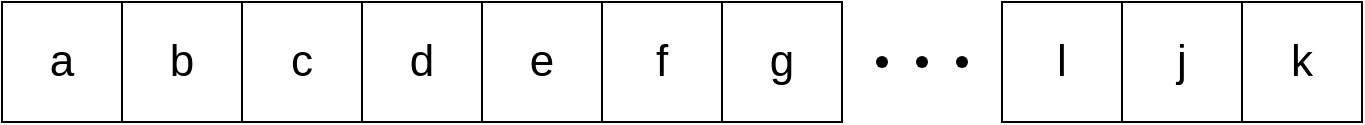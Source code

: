<mxfile version="21.0.6" type="github">
  <diagram id="C5RBs43oDa-KdzZeNtuy" name="Page-1">
    <mxGraphModel dx="634" dy="1143" grid="1" gridSize="10" guides="1" tooltips="1" connect="1" arrows="1" fold="1" page="1" pageScale="1" pageWidth="827" pageHeight="1169" math="0" shadow="0">
      <root>
        <mxCell id="WIyWlLk6GJQsqaUBKTNV-0" />
        <mxCell id="WIyWlLk6GJQsqaUBKTNV-1" parent="WIyWlLk6GJQsqaUBKTNV-0" />
        <mxCell id="aUGPTNDTNztrse9PuVuU-0" value="a" style="rounded=0;whiteSpace=wrap;html=1;fontSize=22;" vertex="1" parent="WIyWlLk6GJQsqaUBKTNV-1">
          <mxGeometry x="100" y="140" width="60" height="60" as="geometry" />
        </mxCell>
        <mxCell id="aUGPTNDTNztrse9PuVuU-1" value="b" style="rounded=0;whiteSpace=wrap;html=1;fontSize=22;" vertex="1" parent="WIyWlLk6GJQsqaUBKTNV-1">
          <mxGeometry x="160" y="140" width="60" height="60" as="geometry" />
        </mxCell>
        <mxCell id="aUGPTNDTNztrse9PuVuU-2" value="c" style="rounded=0;whiteSpace=wrap;html=1;fontSize=22;" vertex="1" parent="WIyWlLk6GJQsqaUBKTNV-1">
          <mxGeometry x="220" y="140" width="60" height="60" as="geometry" />
        </mxCell>
        <mxCell id="aUGPTNDTNztrse9PuVuU-3" value="d" style="rounded=0;whiteSpace=wrap;html=1;fontSize=22;" vertex="1" parent="WIyWlLk6GJQsqaUBKTNV-1">
          <mxGeometry x="280" y="140" width="60" height="60" as="geometry" />
        </mxCell>
        <mxCell id="aUGPTNDTNztrse9PuVuU-4" value="e" style="rounded=0;whiteSpace=wrap;html=1;fontSize=22;" vertex="1" parent="WIyWlLk6GJQsqaUBKTNV-1">
          <mxGeometry x="340" y="140" width="60" height="60" as="geometry" />
        </mxCell>
        <mxCell id="aUGPTNDTNztrse9PuVuU-5" value="f" style="rounded=0;whiteSpace=wrap;html=1;fontSize=22;" vertex="1" parent="WIyWlLk6GJQsqaUBKTNV-1">
          <mxGeometry x="400" y="140" width="60" height="60" as="geometry" />
        </mxCell>
        <mxCell id="aUGPTNDTNztrse9PuVuU-6" value="g" style="rounded=0;whiteSpace=wrap;html=1;fontSize=22;" vertex="1" parent="WIyWlLk6GJQsqaUBKTNV-1">
          <mxGeometry x="460" y="140" width="60" height="60" as="geometry" />
        </mxCell>
        <mxCell id="aUGPTNDTNztrse9PuVuU-7" value="l" style="rounded=0;whiteSpace=wrap;html=1;fontSize=22;" vertex="1" parent="WIyWlLk6GJQsqaUBKTNV-1">
          <mxGeometry x="600" y="140" width="60" height="60" as="geometry" />
        </mxCell>
        <mxCell id="aUGPTNDTNztrse9PuVuU-11" value="" style="shape=waypoint;sketch=0;size=6;pointerEvents=1;points=[];fillColor=none;resizable=0;rotatable=0;perimeter=centerPerimeter;snapToPoint=1;" vertex="1" parent="WIyWlLk6GJQsqaUBKTNV-1">
          <mxGeometry x="530" y="160" width="20" height="20" as="geometry" />
        </mxCell>
        <mxCell id="aUGPTNDTNztrse9PuVuU-12" value="" style="shape=waypoint;sketch=0;size=6;pointerEvents=1;points=[];fillColor=none;resizable=0;rotatable=0;perimeter=centerPerimeter;snapToPoint=1;" vertex="1" parent="WIyWlLk6GJQsqaUBKTNV-1">
          <mxGeometry x="550" y="160" width="20" height="20" as="geometry" />
        </mxCell>
        <mxCell id="aUGPTNDTNztrse9PuVuU-13" value="" style="shape=waypoint;sketch=0;size=6;pointerEvents=1;points=[];fillColor=none;resizable=0;rotatable=0;perimeter=centerPerimeter;snapToPoint=1;" vertex="1" parent="WIyWlLk6GJQsqaUBKTNV-1">
          <mxGeometry x="570" y="160" width="20" height="20" as="geometry" />
        </mxCell>
        <mxCell id="aUGPTNDTNztrse9PuVuU-15" value="j" style="rounded=0;whiteSpace=wrap;html=1;fontSize=22;" vertex="1" parent="WIyWlLk6GJQsqaUBKTNV-1">
          <mxGeometry x="660" y="140" width="60" height="60" as="geometry" />
        </mxCell>
        <mxCell id="aUGPTNDTNztrse9PuVuU-16" value="k" style="rounded=0;whiteSpace=wrap;html=1;fontSize=22;" vertex="1" parent="WIyWlLk6GJQsqaUBKTNV-1">
          <mxGeometry x="720" y="140" width="60" height="60" as="geometry" />
        </mxCell>
      </root>
    </mxGraphModel>
  </diagram>
</mxfile>
